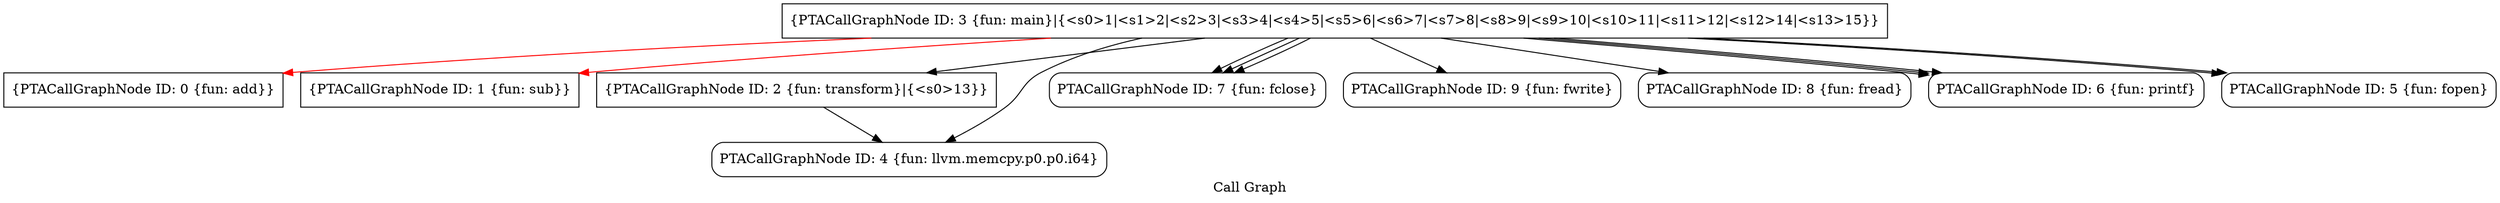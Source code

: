 digraph "Call Graph" {
	label="Call Graph";

	Node0x55a34db1fad0 [shape=record,shape=box,label="{PTACallGraphNode ID: 0 \{fun: add\}}"];
	Node0x55a34db1fc30 [shape=record,shape=box,label="{PTACallGraphNode ID: 1 \{fun: sub\}}"];
	Node0x55a34daf2330 [shape=record,shape=box,label="{PTACallGraphNode ID: 2 \{fun: transform\}|{<s0>13}}"];
	Node0x55a34daf2330:s0 -> Node0x55a34daf2570[color=black];
	Node0x55a34daf2450 [shape=record,shape=box,label="{PTACallGraphNode ID: 3 \{fun: main\}|{<s0>1|<s1>2|<s2>3|<s3>4|<s4>5|<s5>6|<s6>7|<s7>8|<s8>9|<s9>10|<s10>11|<s11>12|<s12>14|<s13>15}}"];
	Node0x55a34daf2450:s0 -> Node0x55a34daf28d0[color=black];
	Node0x55a34daf2450:s1 -> Node0x55a34daf2b10[color=black];
	Node0x55a34daf2450:s2 -> Node0x55a34daf28d0[color=black];
	Node0x55a34daf2450:s3 -> Node0x55a34daf2330[color=black];
	Node0x55a34daf2450:s4 -> Node0x55a34daf29f0[color=black];
	Node0x55a34daf2450:s5 -> Node0x55a34daf28d0[color=black];
	Node0x55a34daf2450:s6 -> Node0x55a34daf2570[color=black];
	Node0x55a34daf2450:s7 -> Node0x55a34daf27b0[color=black];
	Node0x55a34daf2450:s8 -> Node0x55a34daf27b0[color=black];
	Node0x55a34daf2450:s9 -> Node0x55a34daf2690[color=black];
	Node0x55a34daf2450:s10 -> Node0x55a34daf27b0[color=black];
	Node0x55a34daf2450:s11 -> Node0x55a34daf2690[color=black];
	Node0x55a34daf2450:s12 -> Node0x55a34db1fad0[color=red];
	Node0x55a34daf2450:s13 -> Node0x55a34db1fc30[color=red];
	Node0x55a34daf2570 [shape=record,shape=Mrecord,label="{PTACallGraphNode ID: 4 \{fun: llvm.memcpy.p0.p0.i64\}}"];
	Node0x55a34daf2690 [shape=record,shape=Mrecord,label="{PTACallGraphNode ID: 5 \{fun: fopen\}}"];
	Node0x55a34daf27b0 [shape=record,shape=Mrecord,label="{PTACallGraphNode ID: 6 \{fun: printf\}}"];
	Node0x55a34daf28d0 [shape=record,shape=Mrecord,label="{PTACallGraphNode ID: 7 \{fun: fclose\}}"];
	Node0x55a34daf29f0 [shape=record,shape=Mrecord,label="{PTACallGraphNode ID: 8 \{fun: fread\}}"];
	Node0x55a34daf2b10 [shape=record,shape=Mrecord,label="{PTACallGraphNode ID: 9 \{fun: fwrite\}}"];
}
